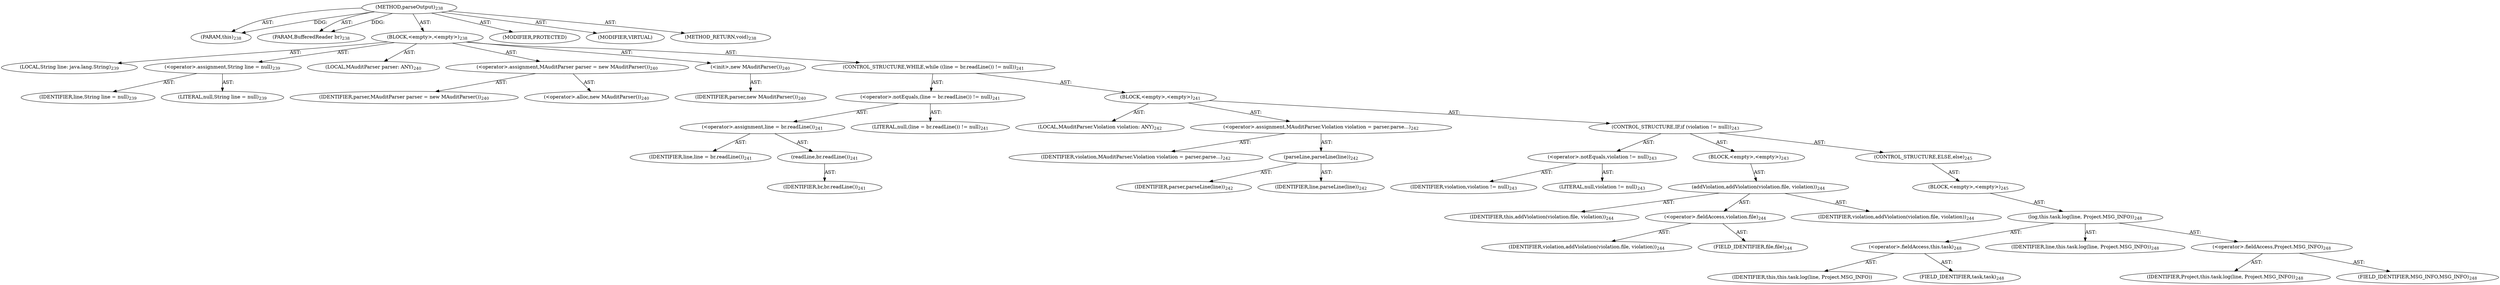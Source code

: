 digraph "parseOutput" {  
"111669149704" [label = <(METHOD,parseOutput)<SUB>238</SUB>> ]
"115964116994" [label = <(PARAM,this)<SUB>238</SUB>> ]
"115964117007" [label = <(PARAM,BufferedReader br)<SUB>238</SUB>> ]
"25769803799" [label = <(BLOCK,&lt;empty&gt;,&lt;empty&gt;)<SUB>238</SUB>> ]
"94489280535" [label = <(LOCAL,String line: java.lang.String)<SUB>239</SUB>> ]
"30064771225" [label = <(&lt;operator&gt;.assignment,String line = null)<SUB>239</SUB>> ]
"68719476873" [label = <(IDENTIFIER,line,String line = null)<SUB>239</SUB>> ]
"90194313242" [label = <(LITERAL,null,String line = null)<SUB>239</SUB>> ]
"94489280536" [label = <(LOCAL,MAuditParser parser: ANY)<SUB>240</SUB>> ]
"30064771226" [label = <(&lt;operator&gt;.assignment,MAuditParser parser = new MAuditParser())<SUB>240</SUB>> ]
"68719476874" [label = <(IDENTIFIER,parser,MAuditParser parser = new MAuditParser())<SUB>240</SUB>> ]
"30064771227" [label = <(&lt;operator&gt;.alloc,new MAuditParser())<SUB>240</SUB>> ]
"30064771228" [label = <(&lt;init&gt;,new MAuditParser())<SUB>240</SUB>> ]
"68719476875" [label = <(IDENTIFIER,parser,new MAuditParser())<SUB>240</SUB>> ]
"47244640268" [label = <(CONTROL_STRUCTURE,WHILE,while ((line = br.readLine()) != null))<SUB>241</SUB>> ]
"30064771229" [label = <(&lt;operator&gt;.notEquals,(line = br.readLine()) != null)<SUB>241</SUB>> ]
"30064771230" [label = <(&lt;operator&gt;.assignment,line = br.readLine())<SUB>241</SUB>> ]
"68719476876" [label = <(IDENTIFIER,line,line = br.readLine())<SUB>241</SUB>> ]
"30064771231" [label = <(readLine,br.readLine())<SUB>241</SUB>> ]
"68719476877" [label = <(IDENTIFIER,br,br.readLine())<SUB>241</SUB>> ]
"90194313243" [label = <(LITERAL,null,(line = br.readLine()) != null)<SUB>241</SUB>> ]
"25769803800" [label = <(BLOCK,&lt;empty&gt;,&lt;empty&gt;)<SUB>241</SUB>> ]
"94489280537" [label = <(LOCAL,MAuditParser.Violation violation: ANY)<SUB>242</SUB>> ]
"30064771232" [label = <(&lt;operator&gt;.assignment,MAuditParser.Violation violation = parser.parse...)<SUB>242</SUB>> ]
"68719476878" [label = <(IDENTIFIER,violation,MAuditParser.Violation violation = parser.parse...)<SUB>242</SUB>> ]
"30064771233" [label = <(parseLine,parseLine(line))<SUB>242</SUB>> ]
"68719476879" [label = <(IDENTIFIER,parser,parseLine(line))<SUB>242</SUB>> ]
"68719476880" [label = <(IDENTIFIER,line,parseLine(line))<SUB>242</SUB>> ]
"47244640269" [label = <(CONTROL_STRUCTURE,IF,if (violation != null))<SUB>243</SUB>> ]
"30064771234" [label = <(&lt;operator&gt;.notEquals,violation != null)<SUB>243</SUB>> ]
"68719476881" [label = <(IDENTIFIER,violation,violation != null)<SUB>243</SUB>> ]
"90194313244" [label = <(LITERAL,null,violation != null)<SUB>243</SUB>> ]
"25769803801" [label = <(BLOCK,&lt;empty&gt;,&lt;empty&gt;)<SUB>243</SUB>> ]
"30064771235" [label = <(addViolation,addViolation(violation.file, violation))<SUB>244</SUB>> ]
"68719476738" [label = <(IDENTIFIER,this,addViolation(violation.file, violation))<SUB>244</SUB>> ]
"30064771236" [label = <(&lt;operator&gt;.fieldAccess,violation.file)<SUB>244</SUB>> ]
"68719476882" [label = <(IDENTIFIER,violation,addViolation(violation.file, violation))<SUB>244</SUB>> ]
"55834574878" [label = <(FIELD_IDENTIFIER,file,file)<SUB>244</SUB>> ]
"68719476883" [label = <(IDENTIFIER,violation,addViolation(violation.file, violation))<SUB>244</SUB>> ]
"47244640270" [label = <(CONTROL_STRUCTURE,ELSE,else)<SUB>245</SUB>> ]
"25769803802" [label = <(BLOCK,&lt;empty&gt;,&lt;empty&gt;)<SUB>245</SUB>> ]
"30064771237" [label = <(log,this.task.log(line, Project.MSG_INFO))<SUB>248</SUB>> ]
"30064771238" [label = <(&lt;operator&gt;.fieldAccess,this.task)<SUB>248</SUB>> ]
"68719476884" [label = <(IDENTIFIER,this,this.task.log(line, Project.MSG_INFO))> ]
"55834574879" [label = <(FIELD_IDENTIFIER,task,task)<SUB>248</SUB>> ]
"68719476885" [label = <(IDENTIFIER,line,this.task.log(line, Project.MSG_INFO))<SUB>248</SUB>> ]
"30064771239" [label = <(&lt;operator&gt;.fieldAccess,Project.MSG_INFO)<SUB>248</SUB>> ]
"68719476886" [label = <(IDENTIFIER,Project,this.task.log(line, Project.MSG_INFO))<SUB>248</SUB>> ]
"55834574880" [label = <(FIELD_IDENTIFIER,MSG_INFO,MSG_INFO)<SUB>248</SUB>> ]
"133143986198" [label = <(MODIFIER,PROTECTED)> ]
"133143986199" [label = <(MODIFIER,VIRTUAL)> ]
"128849018888" [label = <(METHOD_RETURN,void)<SUB>238</SUB>> ]
  "111669149704" -> "115964116994"  [ label = "AST: "] 
  "111669149704" -> "115964117007"  [ label = "AST: "] 
  "111669149704" -> "25769803799"  [ label = "AST: "] 
  "111669149704" -> "133143986198"  [ label = "AST: "] 
  "111669149704" -> "133143986199"  [ label = "AST: "] 
  "111669149704" -> "128849018888"  [ label = "AST: "] 
  "25769803799" -> "94489280535"  [ label = "AST: "] 
  "25769803799" -> "30064771225"  [ label = "AST: "] 
  "25769803799" -> "94489280536"  [ label = "AST: "] 
  "25769803799" -> "30064771226"  [ label = "AST: "] 
  "25769803799" -> "30064771228"  [ label = "AST: "] 
  "25769803799" -> "47244640268"  [ label = "AST: "] 
  "30064771225" -> "68719476873"  [ label = "AST: "] 
  "30064771225" -> "90194313242"  [ label = "AST: "] 
  "30064771226" -> "68719476874"  [ label = "AST: "] 
  "30064771226" -> "30064771227"  [ label = "AST: "] 
  "30064771228" -> "68719476875"  [ label = "AST: "] 
  "47244640268" -> "30064771229"  [ label = "AST: "] 
  "47244640268" -> "25769803800"  [ label = "AST: "] 
  "30064771229" -> "30064771230"  [ label = "AST: "] 
  "30064771229" -> "90194313243"  [ label = "AST: "] 
  "30064771230" -> "68719476876"  [ label = "AST: "] 
  "30064771230" -> "30064771231"  [ label = "AST: "] 
  "30064771231" -> "68719476877"  [ label = "AST: "] 
  "25769803800" -> "94489280537"  [ label = "AST: "] 
  "25769803800" -> "30064771232"  [ label = "AST: "] 
  "25769803800" -> "47244640269"  [ label = "AST: "] 
  "30064771232" -> "68719476878"  [ label = "AST: "] 
  "30064771232" -> "30064771233"  [ label = "AST: "] 
  "30064771233" -> "68719476879"  [ label = "AST: "] 
  "30064771233" -> "68719476880"  [ label = "AST: "] 
  "47244640269" -> "30064771234"  [ label = "AST: "] 
  "47244640269" -> "25769803801"  [ label = "AST: "] 
  "47244640269" -> "47244640270"  [ label = "AST: "] 
  "30064771234" -> "68719476881"  [ label = "AST: "] 
  "30064771234" -> "90194313244"  [ label = "AST: "] 
  "25769803801" -> "30064771235"  [ label = "AST: "] 
  "30064771235" -> "68719476738"  [ label = "AST: "] 
  "30064771235" -> "30064771236"  [ label = "AST: "] 
  "30064771235" -> "68719476883"  [ label = "AST: "] 
  "30064771236" -> "68719476882"  [ label = "AST: "] 
  "30064771236" -> "55834574878"  [ label = "AST: "] 
  "47244640270" -> "25769803802"  [ label = "AST: "] 
  "25769803802" -> "30064771237"  [ label = "AST: "] 
  "30064771237" -> "30064771238"  [ label = "AST: "] 
  "30064771237" -> "68719476885"  [ label = "AST: "] 
  "30064771237" -> "30064771239"  [ label = "AST: "] 
  "30064771238" -> "68719476884"  [ label = "AST: "] 
  "30064771238" -> "55834574879"  [ label = "AST: "] 
  "30064771239" -> "68719476886"  [ label = "AST: "] 
  "30064771239" -> "55834574880"  [ label = "AST: "] 
  "111669149704" -> "115964116994"  [ label = "DDG: "] 
  "111669149704" -> "115964117007"  [ label = "DDG: "] 
}
